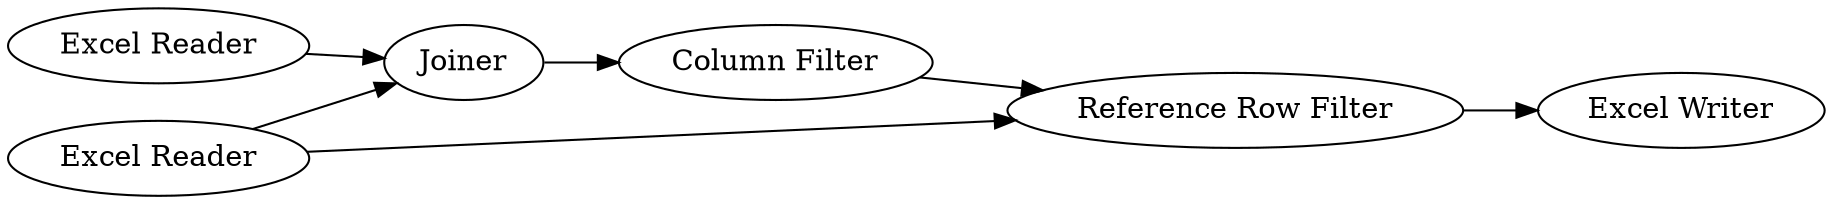 digraph {
	20 -> 21
	36 -> 45
	21 -> 36
	19 -> 21
	45 -> 34
	19 -> 45
	20 [label="Excel Reader"]
	34 [label="Excel Writer"]
	36 [label="Column Filter"]
	45 [label="Reference Row Filter"]
	21 [label=Joiner]
	19 [label="Excel Reader"]
	rankdir=LR
}
